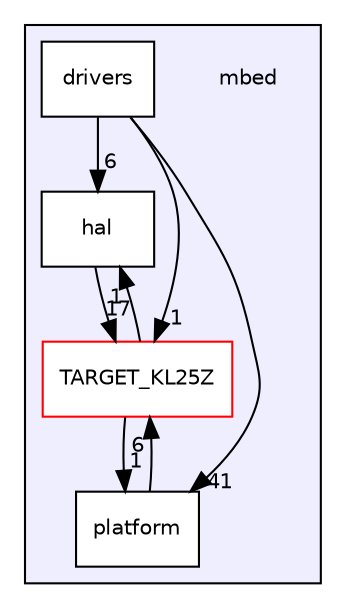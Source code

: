 digraph "mbed" {
  compound=true
  node [ fontsize="10", fontname="Helvetica"];
  edge [ labelfontsize="10", labelfontname="Helvetica"];
  subgraph clusterdir_746369e733900accdb87dbe74aa188c4 {
    graph [ bgcolor="#eeeeff", pencolor="black", label="" URL="dir_746369e733900accdb87dbe74aa188c4.html"];
    dir_746369e733900accdb87dbe74aa188c4 [shape=plaintext label="mbed"];
  dir_323638d7a08fbae2918c84fb770b093c [shape=box label="drivers" fillcolor="white" style="filled" URL="dir_323638d7a08fbae2918c84fb770b093c.html"];
  dir_b510e97e97605d7c45c2976333e4a7d0 [shape=box label="hal" fillcolor="white" style="filled" URL="dir_b510e97e97605d7c45c2976333e4a7d0.html"];
  dir_e0956d3eb5ba7427eddf5002a45992d0 [shape=box label="platform" fillcolor="white" style="filled" URL="dir_e0956d3eb5ba7427eddf5002a45992d0.html"];
  dir_ccc0dd40f5538f3c6d2ee4345636dc9d [shape=box label="TARGET_KL25Z" fillcolor="white" style="filled" color="red" URL="dir_ccc0dd40f5538f3c6d2ee4345636dc9d.html"];
  }
  dir_323638d7a08fbae2918c84fb770b093c->dir_b510e97e97605d7c45c2976333e4a7d0 [headlabel="6", labeldistance=1.5 headhref="dir_000002_000003.html"];
  dir_323638d7a08fbae2918c84fb770b093c->dir_ccc0dd40f5538f3c6d2ee4345636dc9d [headlabel="1", labeldistance=1.5 headhref="dir_000002_000005.html"];
  dir_323638d7a08fbae2918c84fb770b093c->dir_e0956d3eb5ba7427eddf5002a45992d0 [headlabel="41", labeldistance=1.5 headhref="dir_000002_000004.html"];
  dir_b510e97e97605d7c45c2976333e4a7d0->dir_ccc0dd40f5538f3c6d2ee4345636dc9d [headlabel="17", labeldistance=1.5 headhref="dir_000003_000005.html"];
  dir_ccc0dd40f5538f3c6d2ee4345636dc9d->dir_e0956d3eb5ba7427eddf5002a45992d0 [headlabel="1", labeldistance=1.5 headhref="dir_000005_000004.html"];
  dir_ccc0dd40f5538f3c6d2ee4345636dc9d->dir_b510e97e97605d7c45c2976333e4a7d0 [headlabel="1", labeldistance=1.5 headhref="dir_000005_000003.html"];
  dir_e0956d3eb5ba7427eddf5002a45992d0->dir_ccc0dd40f5538f3c6d2ee4345636dc9d [headlabel="6", labeldistance=1.5 headhref="dir_000004_000005.html"];
}
